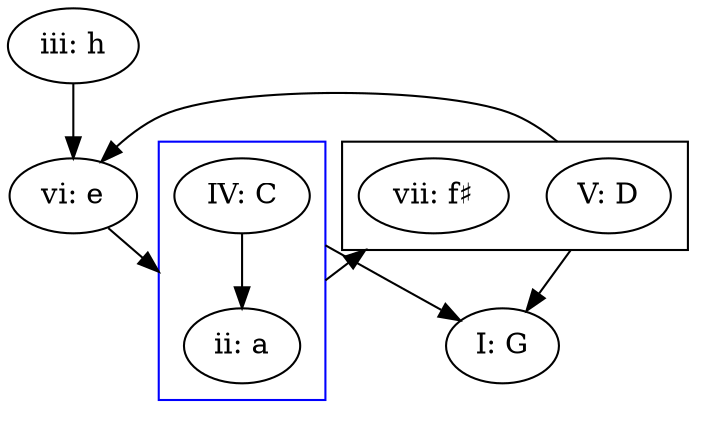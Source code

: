 

digraph G {

  compound=true;
  forcelabels=true;

  iii[label="iii: h"];
  vi[label="vi: e"];
  V[label="V: D"];
  I[label="I: G"];
  IV[label="IV: C"];
  vii[label="vii: f♯"];
  ii[label="ii: a"];



   subgraph cluster1 {
      IV  -> ii;
      color=blue
   }
   subgraph cluster2 {
      vii;
      V;
   }
   V -> vi [ltail=cluster2];
   ii-> vii [ltail=cluster1, lhead=cluster2];
   V   -> I [ltail=cluster2];
   IV  -> I [ltail=cluster1];
   iii -> vi;
   vi  -> ii [lhead=cluster1];
}
